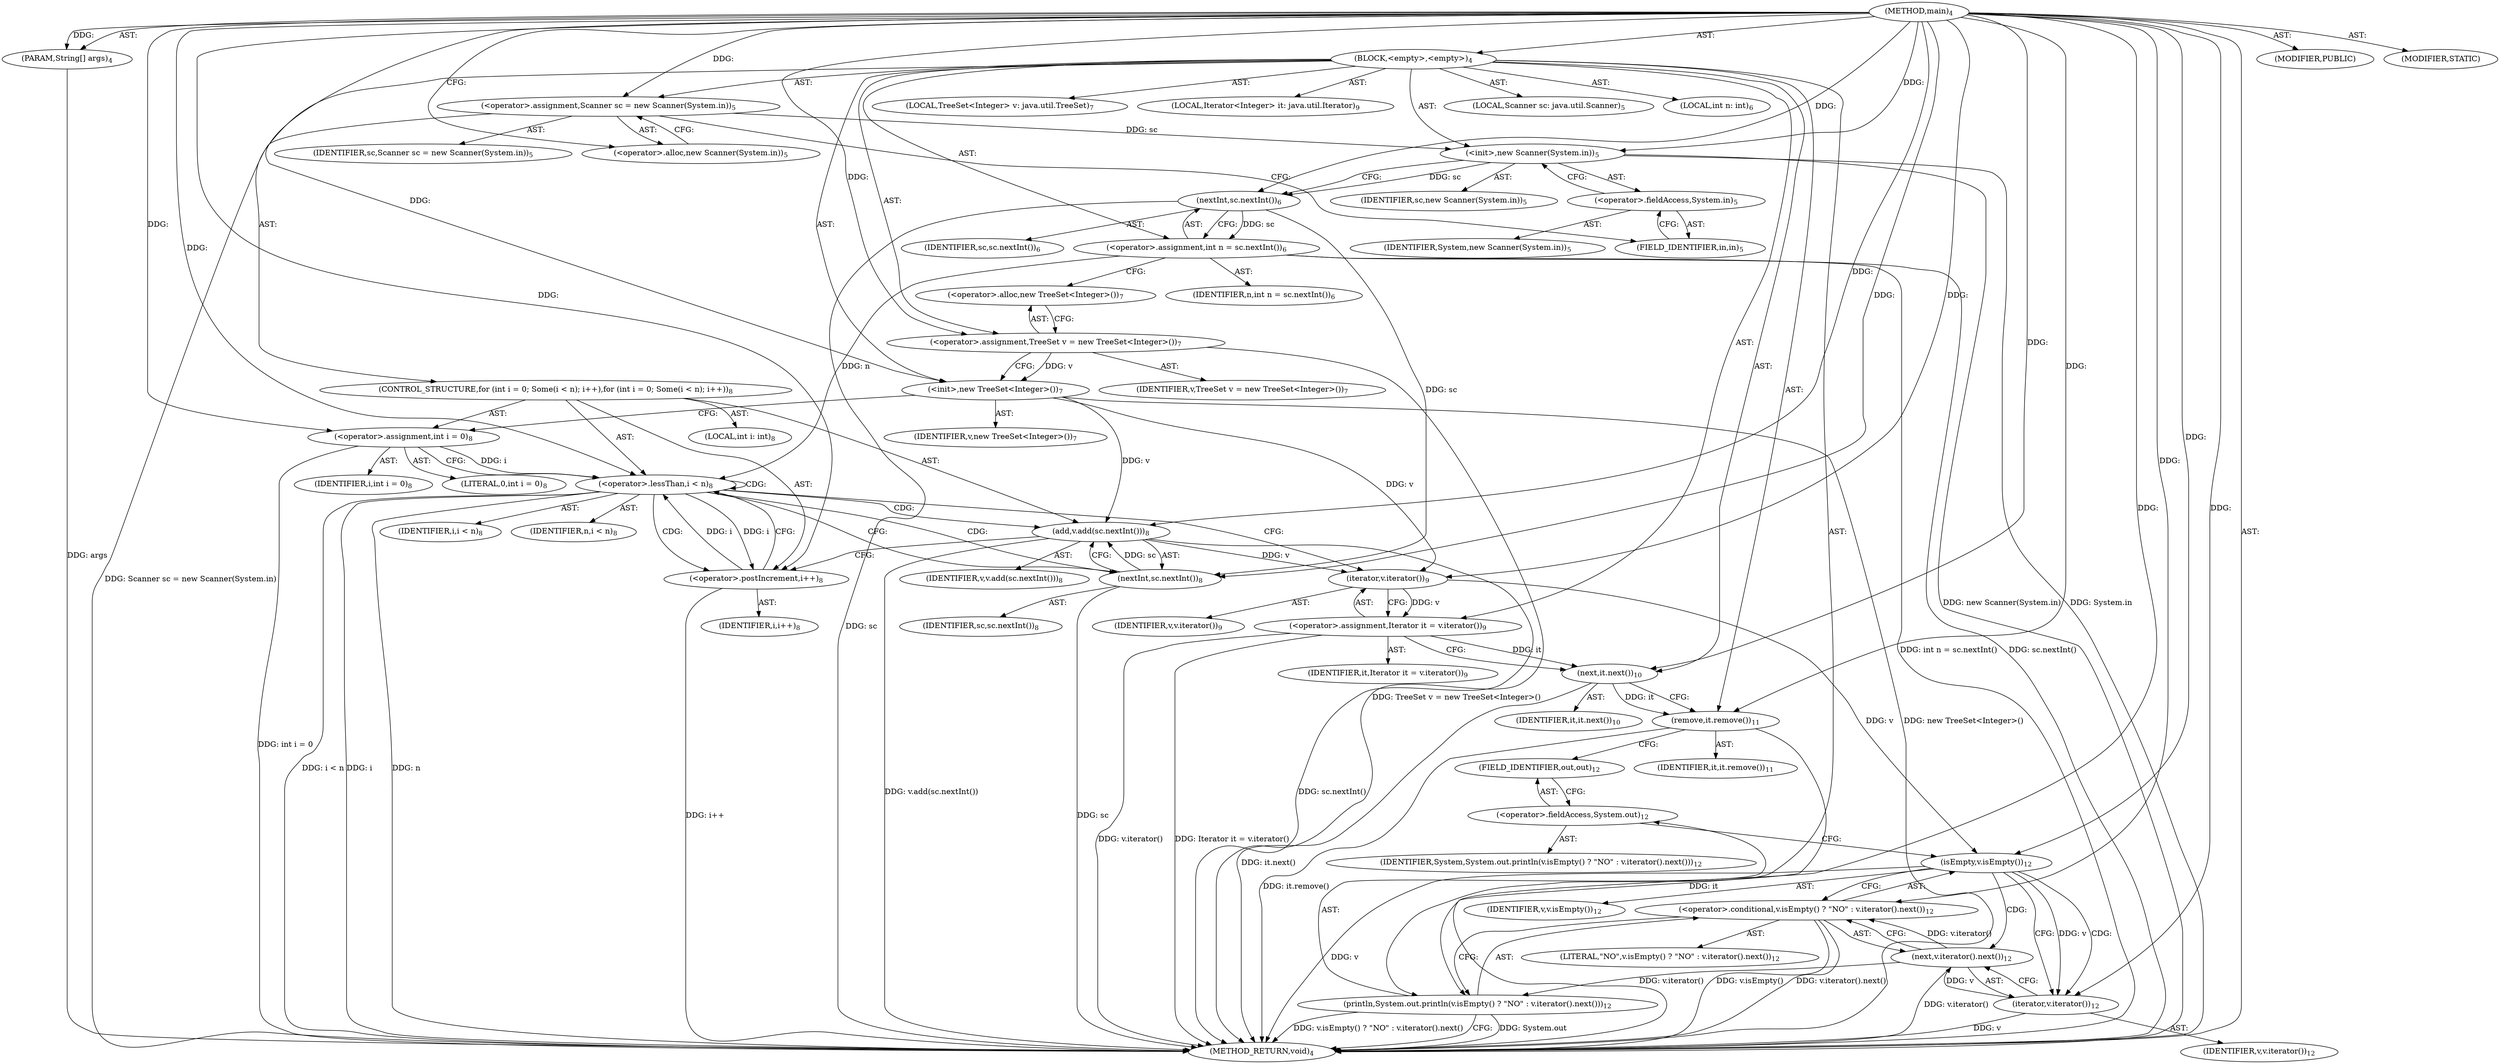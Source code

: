 digraph "main" {  
"21" [label = <(METHOD,main)<SUB>4</SUB>> ]
"22" [label = <(PARAM,String[] args)<SUB>4</SUB>> ]
"23" [label = <(BLOCK,&lt;empty&gt;,&lt;empty&gt;)<SUB>4</SUB>> ]
"4" [label = <(LOCAL,Scanner sc: java.util.Scanner)<SUB>5</SUB>> ]
"24" [label = <(&lt;operator&gt;.assignment,Scanner sc = new Scanner(System.in))<SUB>5</SUB>> ]
"25" [label = <(IDENTIFIER,sc,Scanner sc = new Scanner(System.in))<SUB>5</SUB>> ]
"26" [label = <(&lt;operator&gt;.alloc,new Scanner(System.in))<SUB>5</SUB>> ]
"27" [label = <(&lt;init&gt;,new Scanner(System.in))<SUB>5</SUB>> ]
"3" [label = <(IDENTIFIER,sc,new Scanner(System.in))<SUB>5</SUB>> ]
"28" [label = <(&lt;operator&gt;.fieldAccess,System.in)<SUB>5</SUB>> ]
"29" [label = <(IDENTIFIER,System,new Scanner(System.in))<SUB>5</SUB>> ]
"30" [label = <(FIELD_IDENTIFIER,in,in)<SUB>5</SUB>> ]
"31" [label = <(LOCAL,int n: int)<SUB>6</SUB>> ]
"32" [label = <(&lt;operator&gt;.assignment,int n = sc.nextInt())<SUB>6</SUB>> ]
"33" [label = <(IDENTIFIER,n,int n = sc.nextInt())<SUB>6</SUB>> ]
"34" [label = <(nextInt,sc.nextInt())<SUB>6</SUB>> ]
"35" [label = <(IDENTIFIER,sc,sc.nextInt())<SUB>6</SUB>> ]
"6" [label = <(LOCAL,TreeSet&lt;Integer&gt; v: java.util.TreeSet)<SUB>7</SUB>> ]
"36" [label = <(&lt;operator&gt;.assignment,TreeSet v = new TreeSet&lt;Integer&gt;())<SUB>7</SUB>> ]
"37" [label = <(IDENTIFIER,v,TreeSet v = new TreeSet&lt;Integer&gt;())<SUB>7</SUB>> ]
"38" [label = <(&lt;operator&gt;.alloc,new TreeSet&lt;Integer&gt;())<SUB>7</SUB>> ]
"39" [label = <(&lt;init&gt;,new TreeSet&lt;Integer&gt;())<SUB>7</SUB>> ]
"5" [label = <(IDENTIFIER,v,new TreeSet&lt;Integer&gt;())<SUB>7</SUB>> ]
"40" [label = <(CONTROL_STRUCTURE,for (int i = 0; Some(i &lt; n); i++),for (int i = 0; Some(i &lt; n); i++))<SUB>8</SUB>> ]
"41" [label = <(LOCAL,int i: int)<SUB>8</SUB>> ]
"42" [label = <(&lt;operator&gt;.assignment,int i = 0)<SUB>8</SUB>> ]
"43" [label = <(IDENTIFIER,i,int i = 0)<SUB>8</SUB>> ]
"44" [label = <(LITERAL,0,int i = 0)<SUB>8</SUB>> ]
"45" [label = <(&lt;operator&gt;.lessThan,i &lt; n)<SUB>8</SUB>> ]
"46" [label = <(IDENTIFIER,i,i &lt; n)<SUB>8</SUB>> ]
"47" [label = <(IDENTIFIER,n,i &lt; n)<SUB>8</SUB>> ]
"48" [label = <(&lt;operator&gt;.postIncrement,i++)<SUB>8</SUB>> ]
"49" [label = <(IDENTIFIER,i,i++)<SUB>8</SUB>> ]
"50" [label = <(add,v.add(sc.nextInt()))<SUB>8</SUB>> ]
"51" [label = <(IDENTIFIER,v,v.add(sc.nextInt()))<SUB>8</SUB>> ]
"52" [label = <(nextInt,sc.nextInt())<SUB>8</SUB>> ]
"53" [label = <(IDENTIFIER,sc,sc.nextInt())<SUB>8</SUB>> ]
"54" [label = <(LOCAL,Iterator&lt;Integer&gt; it: java.util.Iterator)<SUB>9</SUB>> ]
"55" [label = <(&lt;operator&gt;.assignment,Iterator it = v.iterator())<SUB>9</SUB>> ]
"56" [label = <(IDENTIFIER,it,Iterator it = v.iterator())<SUB>9</SUB>> ]
"57" [label = <(iterator,v.iterator())<SUB>9</SUB>> ]
"58" [label = <(IDENTIFIER,v,v.iterator())<SUB>9</SUB>> ]
"59" [label = <(next,it.next())<SUB>10</SUB>> ]
"60" [label = <(IDENTIFIER,it,it.next())<SUB>10</SUB>> ]
"61" [label = <(remove,it.remove())<SUB>11</SUB>> ]
"62" [label = <(IDENTIFIER,it,it.remove())<SUB>11</SUB>> ]
"63" [label = <(println,System.out.println(v.isEmpty() ? &quot;NO&quot; : v.iterator().next()))<SUB>12</SUB>> ]
"64" [label = <(&lt;operator&gt;.fieldAccess,System.out)<SUB>12</SUB>> ]
"65" [label = <(IDENTIFIER,System,System.out.println(v.isEmpty() ? &quot;NO&quot; : v.iterator().next()))<SUB>12</SUB>> ]
"66" [label = <(FIELD_IDENTIFIER,out,out)<SUB>12</SUB>> ]
"67" [label = <(&lt;operator&gt;.conditional,v.isEmpty() ? &quot;NO&quot; : v.iterator().next())<SUB>12</SUB>> ]
"68" [label = <(isEmpty,v.isEmpty())<SUB>12</SUB>> ]
"69" [label = <(IDENTIFIER,v,v.isEmpty())<SUB>12</SUB>> ]
"70" [label = <(LITERAL,&quot;NO&quot;,v.isEmpty() ? &quot;NO&quot; : v.iterator().next())<SUB>12</SUB>> ]
"71" [label = <(next,v.iterator().next())<SUB>12</SUB>> ]
"72" [label = <(iterator,v.iterator())<SUB>12</SUB>> ]
"73" [label = <(IDENTIFIER,v,v.iterator())<SUB>12</SUB>> ]
"74" [label = <(MODIFIER,PUBLIC)> ]
"75" [label = <(MODIFIER,STATIC)> ]
"76" [label = <(METHOD_RETURN,void)<SUB>4</SUB>> ]
  "21" -> "22"  [ label = "AST: "] 
  "21" -> "23"  [ label = "AST: "] 
  "21" -> "74"  [ label = "AST: "] 
  "21" -> "75"  [ label = "AST: "] 
  "21" -> "76"  [ label = "AST: "] 
  "23" -> "4"  [ label = "AST: "] 
  "23" -> "24"  [ label = "AST: "] 
  "23" -> "27"  [ label = "AST: "] 
  "23" -> "31"  [ label = "AST: "] 
  "23" -> "32"  [ label = "AST: "] 
  "23" -> "6"  [ label = "AST: "] 
  "23" -> "36"  [ label = "AST: "] 
  "23" -> "39"  [ label = "AST: "] 
  "23" -> "40"  [ label = "AST: "] 
  "23" -> "54"  [ label = "AST: "] 
  "23" -> "55"  [ label = "AST: "] 
  "23" -> "59"  [ label = "AST: "] 
  "23" -> "61"  [ label = "AST: "] 
  "23" -> "63"  [ label = "AST: "] 
  "24" -> "25"  [ label = "AST: "] 
  "24" -> "26"  [ label = "AST: "] 
  "27" -> "3"  [ label = "AST: "] 
  "27" -> "28"  [ label = "AST: "] 
  "28" -> "29"  [ label = "AST: "] 
  "28" -> "30"  [ label = "AST: "] 
  "32" -> "33"  [ label = "AST: "] 
  "32" -> "34"  [ label = "AST: "] 
  "34" -> "35"  [ label = "AST: "] 
  "36" -> "37"  [ label = "AST: "] 
  "36" -> "38"  [ label = "AST: "] 
  "39" -> "5"  [ label = "AST: "] 
  "40" -> "41"  [ label = "AST: "] 
  "40" -> "42"  [ label = "AST: "] 
  "40" -> "45"  [ label = "AST: "] 
  "40" -> "48"  [ label = "AST: "] 
  "40" -> "50"  [ label = "AST: "] 
  "42" -> "43"  [ label = "AST: "] 
  "42" -> "44"  [ label = "AST: "] 
  "45" -> "46"  [ label = "AST: "] 
  "45" -> "47"  [ label = "AST: "] 
  "48" -> "49"  [ label = "AST: "] 
  "50" -> "51"  [ label = "AST: "] 
  "50" -> "52"  [ label = "AST: "] 
  "52" -> "53"  [ label = "AST: "] 
  "55" -> "56"  [ label = "AST: "] 
  "55" -> "57"  [ label = "AST: "] 
  "57" -> "58"  [ label = "AST: "] 
  "59" -> "60"  [ label = "AST: "] 
  "61" -> "62"  [ label = "AST: "] 
  "63" -> "64"  [ label = "AST: "] 
  "63" -> "67"  [ label = "AST: "] 
  "64" -> "65"  [ label = "AST: "] 
  "64" -> "66"  [ label = "AST: "] 
  "67" -> "68"  [ label = "AST: "] 
  "67" -> "70"  [ label = "AST: "] 
  "67" -> "71"  [ label = "AST: "] 
  "68" -> "69"  [ label = "AST: "] 
  "71" -> "72"  [ label = "AST: "] 
  "72" -> "73"  [ label = "AST: "] 
  "24" -> "30"  [ label = "CFG: "] 
  "27" -> "34"  [ label = "CFG: "] 
  "32" -> "38"  [ label = "CFG: "] 
  "36" -> "39"  [ label = "CFG: "] 
  "39" -> "42"  [ label = "CFG: "] 
  "55" -> "59"  [ label = "CFG: "] 
  "59" -> "61"  [ label = "CFG: "] 
  "61" -> "66"  [ label = "CFG: "] 
  "63" -> "76"  [ label = "CFG: "] 
  "26" -> "24"  [ label = "CFG: "] 
  "28" -> "27"  [ label = "CFG: "] 
  "34" -> "32"  [ label = "CFG: "] 
  "38" -> "36"  [ label = "CFG: "] 
  "42" -> "45"  [ label = "CFG: "] 
  "45" -> "52"  [ label = "CFG: "] 
  "45" -> "57"  [ label = "CFG: "] 
  "48" -> "45"  [ label = "CFG: "] 
  "50" -> "48"  [ label = "CFG: "] 
  "57" -> "55"  [ label = "CFG: "] 
  "64" -> "68"  [ label = "CFG: "] 
  "67" -> "63"  [ label = "CFG: "] 
  "30" -> "28"  [ label = "CFG: "] 
  "52" -> "50"  [ label = "CFG: "] 
  "66" -> "64"  [ label = "CFG: "] 
  "68" -> "67"  [ label = "CFG: "] 
  "68" -> "72"  [ label = "CFG: "] 
  "71" -> "67"  [ label = "CFG: "] 
  "72" -> "71"  [ label = "CFG: "] 
  "21" -> "26"  [ label = "CFG: "] 
  "22" -> "76"  [ label = "DDG: args"] 
  "24" -> "76"  [ label = "DDG: Scanner sc = new Scanner(System.in)"] 
  "27" -> "76"  [ label = "DDG: System.in"] 
  "27" -> "76"  [ label = "DDG: new Scanner(System.in)"] 
  "34" -> "76"  [ label = "DDG: sc"] 
  "32" -> "76"  [ label = "DDG: sc.nextInt()"] 
  "32" -> "76"  [ label = "DDG: int n = sc.nextInt()"] 
  "36" -> "76"  [ label = "DDG: TreeSet v = new TreeSet&lt;Integer&gt;()"] 
  "39" -> "76"  [ label = "DDG: new TreeSet&lt;Integer&gt;()"] 
  "42" -> "76"  [ label = "DDG: int i = 0"] 
  "45" -> "76"  [ label = "DDG: i"] 
  "45" -> "76"  [ label = "DDG: n"] 
  "45" -> "76"  [ label = "DDG: i &lt; n"] 
  "55" -> "76"  [ label = "DDG: v.iterator()"] 
  "55" -> "76"  [ label = "DDG: Iterator it = v.iterator()"] 
  "59" -> "76"  [ label = "DDG: it.next()"] 
  "61" -> "76"  [ label = "DDG: it"] 
  "61" -> "76"  [ label = "DDG: it.remove()"] 
  "63" -> "76"  [ label = "DDG: System.out"] 
  "68" -> "76"  [ label = "DDG: v"] 
  "67" -> "76"  [ label = "DDG: v.isEmpty()"] 
  "72" -> "76"  [ label = "DDG: v"] 
  "71" -> "76"  [ label = "DDG: v.iterator()"] 
  "67" -> "76"  [ label = "DDG: v.iterator().next()"] 
  "63" -> "76"  [ label = "DDG: v.isEmpty() ? &quot;NO&quot; : v.iterator().next()"] 
  "52" -> "76"  [ label = "DDG: sc"] 
  "50" -> "76"  [ label = "DDG: sc.nextInt()"] 
  "50" -> "76"  [ label = "DDG: v.add(sc.nextInt())"] 
  "48" -> "76"  [ label = "DDG: i++"] 
  "21" -> "22"  [ label = "DDG: "] 
  "21" -> "24"  [ label = "DDG: "] 
  "34" -> "32"  [ label = "DDG: sc"] 
  "21" -> "36"  [ label = "DDG: "] 
  "57" -> "55"  [ label = "DDG: v"] 
  "24" -> "27"  [ label = "DDG: sc"] 
  "21" -> "27"  [ label = "DDG: "] 
  "36" -> "39"  [ label = "DDG: v"] 
  "21" -> "39"  [ label = "DDG: "] 
  "21" -> "42"  [ label = "DDG: "] 
  "55" -> "59"  [ label = "DDG: it"] 
  "21" -> "59"  [ label = "DDG: "] 
  "59" -> "61"  [ label = "DDG: it"] 
  "21" -> "61"  [ label = "DDG: "] 
  "21" -> "63"  [ label = "DDG: "] 
  "71" -> "63"  [ label = "DDG: v.iterator()"] 
  "27" -> "34"  [ label = "DDG: sc"] 
  "21" -> "34"  [ label = "DDG: "] 
  "42" -> "45"  [ label = "DDG: i"] 
  "48" -> "45"  [ label = "DDG: i"] 
  "21" -> "45"  [ label = "DDG: "] 
  "32" -> "45"  [ label = "DDG: n"] 
  "45" -> "48"  [ label = "DDG: i"] 
  "21" -> "48"  [ label = "DDG: "] 
  "39" -> "50"  [ label = "DDG: v"] 
  "21" -> "50"  [ label = "DDG: "] 
  "52" -> "50"  [ label = "DDG: sc"] 
  "39" -> "57"  [ label = "DDG: v"] 
  "50" -> "57"  [ label = "DDG: v"] 
  "21" -> "57"  [ label = "DDG: "] 
  "21" -> "67"  [ label = "DDG: "] 
  "71" -> "67"  [ label = "DDG: v.iterator()"] 
  "34" -> "52"  [ label = "DDG: sc"] 
  "21" -> "52"  [ label = "DDG: "] 
  "57" -> "68"  [ label = "DDG: v"] 
  "21" -> "68"  [ label = "DDG: "] 
  "72" -> "71"  [ label = "DDG: v"] 
  "68" -> "72"  [ label = "DDG: v"] 
  "21" -> "72"  [ label = "DDG: "] 
  "45" -> "48"  [ label = "CDG: "] 
  "45" -> "50"  [ label = "CDG: "] 
  "45" -> "52"  [ label = "CDG: "] 
  "45" -> "45"  [ label = "CDG: "] 
  "68" -> "71"  [ label = "CDG: "] 
  "68" -> "72"  [ label = "CDG: "] 
}
